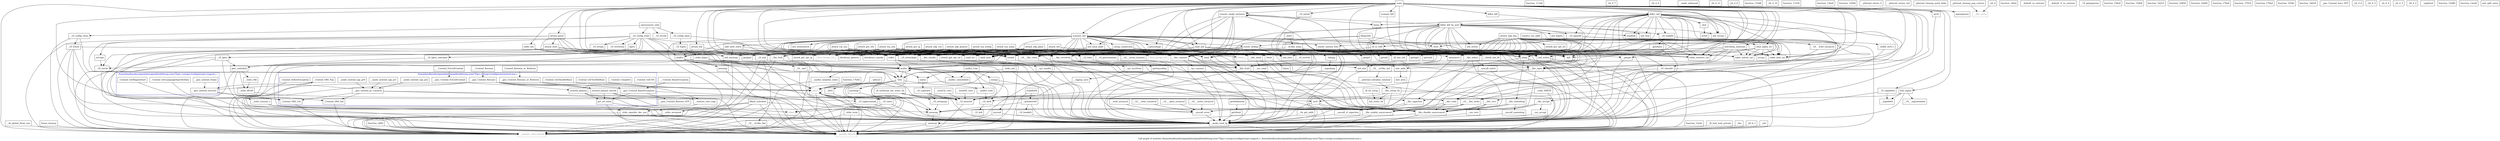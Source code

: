 digraph "Call graph of the module." {
  label="Call graph of modules /home/landley/aboriginal/aboriginal/build/temp-armv7l/gcc-core/gcc/config/arm/pr-support.c, /home/landley/aboriginal/aboriginal/build/temp-armv7l/gcc-core/gcc/config/arm/unwind-arm.c.";
  node [shape=record];

  subgraph cluster_2fhome2flandley2faboriginal2faboriginal2fbuild2ftemp_armv37l2fgcc_core2fgcc2fconfig2farm2fpr_support_c {
    label="/home/landley/aboriginal/aboriginal/build/temp-armv7l/gcc-core/gcc/config/arm/pr-support.c";
    color="blue3";
    fontcolor="blue3";

    Node__Unwind_GetLanguageSpecificData [label="{_Unwind_GetLanguageSpecificData}"];
    Node___gnu_unwind_execute [label="{__gnu_unwind_execute}"];
    Node___gnu_unwind_frame [label="{__gnu_unwind_frame}"];
    Node__Unwind_GetRegionStart [label="{_Unwind_GetRegionStart}"];
  }

  subgraph cluster_2fhome2flandley2faboriginal2faboriginal2fbuild2ftemp_armv37l2fgcc_core2fgcc2fconfig2farm2funwind_arm_c {
    label="/home/landley/aboriginal/aboriginal/build/temp-armv7l/gcc-core/gcc/config/arm/unwind-arm.c";
    color="blue3";
    fontcolor="blue3";

    Node_unwind_phase2_forced [label="{unwind_phase2_forced}"];
    Node__Unwind_VRS_Get [label="{_Unwind_VRS_Get}"];
    Node__Unwind_VRS_Set [label="{_Unwind_VRS_Set}"];
    Node__Unwind_GetCFA [label="{_Unwind_GetCFA}"];
    Node__Unwind_Complete [label="{_Unwind_Complete}"];
    Node__Unwind_DeleteException [label="{_Unwind_DeleteException}"];
    Node__Unwind_GetTextRelBase [label="{_Unwind_GetTextRelBase}"];
    Node__Unwind_GetDataRelBase [label="{_Unwind_GetDataRelBase}"];
    Node_get_eit_entry [label="{get_eit_entry}"];
    Node___gnu_Unwind_ForcedUnwind [label="{__gnu_Unwind_ForcedUnwind}"];
    Node_unwind_phase2 [label="{unwind_phase2}"];
    Node___gnu_Unwind_Resume [label="{__gnu_Unwind_Resume}"];
    Node___gnu_Unwind_RaiseException [label="{__gnu_Unwind_RaiseException}"];
    Node___gnu_Unwind_Resume_or_Rethrow [label="{__gnu_Unwind_Resume_or_Rethrow}"];
    Node__Unwind_VRS_Pop [label="{_Unwind_VRS_Pop}"];
    Node___gnu_unwind_pr_common [label="{__gnu_unwind_pr_common}"];
    Node___aeabi_unwind_cpp_pr2 [label="{__aeabi_unwind_cpp_pr2}"];
    Node___aeabi_unwind_cpp_pr1 [label="{__aeabi_unwind_cpp_pr1}"];
    Node___aeabi_unwind_cpp_pr0 [label="{__aeabi_unwind_cpp_pr0}"];
  }

  Node_rand_next [label="{rand_next}"];
  Node_inet_addr [label="{inet_addr}"];
  Node_util_atoi [label="{util_atoi}"];
  Node_util_local_addr [label="{util_local_addr}"];
  Node___libc_select [label="{__libc_select}"];
  Node_rand_init [label="{rand_init}"];
  Node_rand_alpha_str [label="{rand_alpha_str}"];
  Node___GI_setsid [label="{__GI_setsid}"];
  Node_util_stristr [label="{util_stristr}"];
  Node_rand_str [label="{rand_str}"];
  Node_resolv_entries_free [label="{resolv_entries_free}"];
  Node___sys_accept [label="{__sys_accept}"];
  Node___GI_sigprocmask [label="{__GI_sigprocmask}"];
  Node_resolv_lookup [label="{resolv_lookup}"];
  Node_scanner_kill [label="{scanner_kill}"];
  Node___GI_time [label="{__GI_time}"];
  Node_util_itoa [label="{util_itoa}"];
  Node___GI_closedir [label="{__GI_closedir}"];
  Node_setup_connection [label="{setup_connection}"];
  Node_add_auth_entry [label="{add_auth_entry}"];
  Node_kill [label="{kill}"];
  Node___udivsi3 [label="{__udivsi3}"];
  Node_function_113a8 [label="{function_113a8}"];
  Node_scanner_init [label="{scanner_init}"];
  Node_function_e080 [label="{function_e080}"];
  Node__24_d_7 [label="{_24_d_7}"];
  Node_table_retrieve_val [label="{table_retrieve_val}"];
  Node__24_d_9 [label="{_24_d_9}"];
  Node_fd_to_DIR [label="{fd_to_DIR}"];
  Node_table_lock_val [label="{table_lock_val}"];
  Node___aeabi_uidivmod [label="{__aeabi_uidivmod}"];
  Node_table_unlock_val [label="{table_unlock_val}"];
  Node___GI_opendir [label="{__GI_opendir}"];
  Node_table_init [label="{table_init}"];
  Node___div0 [label="{__div0}"];
  Node_util_strlen [label="{util_strlen}"];
  Node_util_strcpy [label="{util_strcpy}"];
  Node_ioctl [label="{ioctl}"];
  Node__24_d_11 [label="{_24_d_11}"];
  Node_getppid [label="{getppid}"];
  Node_fdopendir [label="{fdopendir}"];
  Node___GI_readdir [label="{__GI_readdir}"];
  Node_memmove [label="{memmove}"];
  Node_prctl [label="{prctl}"];
  Node_util_memcpy [label="{util_memcpy}"];
  Node_util_zero [label="{util_zero}"];
  Node__24_d_8 [label="{_24_d_8}"];
  Node_util_memsearch [label="{util_memsearch}"];
  Node_function_116d8 [label="{function_116d8}"];
  Node_memcpy [label="{memcpy}"];
  Node___sys_connect [label="{__sys_connect}"];
  Node_util_fdgets [label="{util_fdgets}"];
  Node___GI___errno_location [label="{__GI___errno_location}"];
  Node___GI___fcntl_nocancel [label="{__GI___fcntl_nocancel}"];
  Node_clock [label="{clock}"];
  Node___GI_memset [label="{__GI_memset}"];
  Node_readlink [label="{readlink}"];
  Node___libc_accept [label="{__libc_accept}"];
  Node_bind [label="{bind}"];
  Node__24_d_10 [label="{_24_d_10}"];
  Node___libc_fcntl [label="{__libc_fcntl}"];
  Node_function_12e8c [label="{function_12e8c}"];
  Node___libc_connect [label="{__libc_connect}"];
  Node_strcpy [label="{strcpy}"];
  Node___syscall_select [label="{__syscall_select}"];
  Node_free [label="{free}"];
  Node_function_13330 [label="{function_13330}"];
  Node_malloc_trim [label="{malloc_trim}"];
  Node_abort [label="{abort}"];
  Node_function_134a0 [label="{function_134a0}"];
  Node_atol [label="{atol}"];
  Node_strtol [label="{strtol}"];
  Node__stdlib_strto_l [label="{_stdlib_strto_l}"];
  Node___GI_exit [label="{__GI_exit}"];
  Node_nprocessors_onln [label="{nprocessors_onln}"];
  Node_sysconf [label="{sysconf}"];
  Node___libc_fork [label="{__libc_fork}"];
  Node___lll_lock_wait_private [label="{__lll_lock_wait_private}"];
  Node___getpid [label="{__getpid}"];
  Node___GI_raise [label="{__GI_raise}"];
  Node_sleep [label="{sleep}"];
  Node_function_145b8 [label="{function_145b8}"];
  Node___GI___close_nocancel [label="{__GI___close_nocancel}"];
  Node___GI___libc_close [label="{__GI___libc_close}"];
  Node___GI___open_nocancel [label="{__GI___open_nocancel}"];
  Node___libc_open [label="{__libc_open}"];
  Node___GI___write_nocancel [label="{__GI___write_nocancel}"];
  Node___GI___libc_write [label="{__GI___libc_write}"];
  Node___read_nocancel [label="{__read_nocancel}"];
  Node___libc_read [label="{__libc_read}"];
  Node___libc_disable_asynccancel [label="{__libc_disable_asynccancel}"];
  Node___libc_enable_asynccancel [label="{__libc_enable_asynccancel}"];
  Node___pthread_return_0 [label="{__pthread_return_0}"];
  Node___pthread_mutex_init [label="{__pthread_mutex_init}"];
  Node__pthread_cleanup_push_defer [label="{_pthread_cleanup_push_defer}"];
  Node__pthread_cleanup_pop_restore [label="{_pthread_cleanup_pop_restore}"];
  Node___GI___uClibc_fini [label="{__GI___uClibc_fini}"];
  Node___check_one_fd [label="{__check_one_fd}"];
  Node___GI___uClibc_init [label="{__GI___uClibc_init}"];
  Node___uClibc_main [label="{__uClibc_main}"];
  Node_mmap [label="{mmap}"];
  Node___syscall_error [label="{__syscall_error}"];
  Node___libc_sigaction [label="{__libc_sigaction}"];
  Node_function_14fe4 [label="{function_14fe4}"];
  Node__setjmp [label="{_setjmp}"];
  Node___default_sa_restorer [label="{__default_sa_restorer}"];
  Node___default_rt_sa_restorer [label="{__default_rt_sa_restorer}"];
  Node___aeabi_read_tp [label="{__aeabi_read_tp}"];
  Node___syscall_rt_sigaction [label="{__syscall_rt_sigaction}"];
  Node___GI__exit [label="{__GI__exit}"];
  Node_fstat [label="{fstat}"];
  Node___getdents [label="{__getdents}"];
  Node_getdtablesize [label="{getdtablesize}"];
  Node_getegid [label="{getegid}"];
  Node_geteuid [label="{geteuid}"];
  Node_getgid [label="{getgid}"];
  Node___GI_getpagesize [label="{__GI_getpagesize}"];
  Node_getrlimit [label="{getrlimit}"];
  Node_gettimeofday [label="{gettimeofday}"];
  Node_getuid [label="{getuid}"];
  Node_mremap [label="{mremap}"];
  Node_munmap [label="{munmap}"];
  Node___syscall_nanosleep [label="{__syscall_nanosleep}"];
  Node___libc_nanosleep [label="{__libc_nanosleep}"];
  Node___GI_sbrk [label="{__GI_sbrk}"];
  Node_times [label="{times}"];
  Node___xstat64_conv [label="{__xstat64_conv}"];
  Node___xstat32_conv [label="{__xstat32_conv}"];
  Node_readdir64 [label="{readdir64}"];
  Node_function_156e0 [label="{function_156e0}"];
  Node___GI_config_read [label="{__GI_config_read}"];
  Node___GI_config_close [label="{__GI_config_close}"];
  Node___GI_config_open [label="{__GI_config_open}"];
  Node___GI_fclose [label="{__GI_fclose}"];
  Node_function_15db8 [label="{function_15db8}"];
  Node___GI_fopen [label="{__GI_fopen}"];
  Node__stdio_fopen [label="{_stdio_fopen}"];
  Node_function_16214 [label="{function_16214}"];
  Node__stdio_init [label="{_stdio_init}"];
  Node__stdio_term [label="{_stdio_term}"];
  Node___stdio_wcommit [label="{__stdio_wcommit}"];
  Node___GI_fgetc [label="{__GI_fgetc}"];
  Node_fgets [label="{fgets}"];
  Node__stdio_openlist_dec_use [label="{_stdio_openlist_dec_use}"];
  Node_function_16950 [label="{function_16950}"];
  Node_fflush_unlocked [label="{fflush_unlocked}"];
  Node_function_16d00 [label="{function_16d00}"];
  Node_getc_unlocked [label="{getc_unlocked}"];
  Node___GI_fgets_unlocked [label="{__GI_fgets_unlocked}"];
  Node__memcpy [label="{_memcpy}"];
  Node___GI_strcoll [label="{__GI_strcoll}"];
  Node_strlen [color="gray50", fontcolor="gray50", label="{strlen}"];
  Node___GI_strchr [label="{__GI_strchr}"];
  Node___GI_strchrnul [label="{__GI_strchrnul}"];
  Node_strcspn [label="{strcspn}"];
  Node___GI_strrchr [label="{__GI_strrchr}"];
  Node___GI_strspn [label="{__GI_strspn}"];
  Node_isatty [label="{isatty}"];
  Node___GI_tcgetattr [label="{__GI_tcgetattr}"];
  Node_inet_aton [label="{inet_aton}"];
  Node_init_static_tls [label="{init_static_tls}"];
  Node_function_178a8 [label="{function_178a8}"];
  Node__dl_tls_setup [label="{_dl_tls_setup}"];
  Node_function_17918 [label="{function_17918}"];
  Node___tls_get_addr [label="{__tls_get_addr}"];
  Node___libc_setup_tls [label="{__libc_setup_tls}"];
  Node_function_17b54 [label="{function_17b54}"];
  Node___pthread_initialize_minimal [label="{__pthread_initialize_minimal}"];
  Node__dl_aux_init [label="{_dl_aux_init}"];
  Node_function_17bb4 [label="{function_17bb4}"];
  Node__dl_nothread_init_static_tls [label="{_dl_nothread_init_static_tls}"];
  Node___GI_brk [label="{__GI_brk}"];
  Node___sigsetjmp [label="{__sigsetjmp}"];
  Node___getdents64 [label="{__getdents64}"];
  Node___stdio_READ [label="{__stdio_READ}"];
  Node___stdio_WRITE [label="{__stdio_WRITE}"];
  Node___stdio_rfill [label="{__stdio_rfill}"];
  Node___stdio_trans2r_o [label="{__stdio_trans2r_o}"];
  Node___GI_mempcpy [label="{__GI_mempcpy}"];
  Node___sigjmp_save [label="{__sigjmp_save}"];
  Node___GI_lseek64 [label="{__GI_lseek64}"];
  Node_function_1838c [label="{function_1838c}"];
  Node_function_18d34 [label="{function_18d34}"];
  Node___restore_core_regs [label="{__restore_core_regs}"];
  Node___gnu_Unwind_Restore_VFP [label="{__gnu_Unwind_Restore_VFP}"];
  Node___gnu_Unwind_Save_VFP [label="{__gnu_Unwind_Save_VFP}"];
  Node____Unwind_RaiseException [label="{___Unwind_RaiseException}"];
  Node____Unwind_Resume [label="{___Unwind_Resume}"];
  Node__Unwind_Resume_or_Rethrow [label="{_Unwind_Resume_or_Rethrow}"];
  Node____Unwind_ForcedUnwind [label="{___Unwind_ForcedUnwind}"];
  Node__fini [label="{_fini}"];
  Node___libc_errno [color="gray50", fontcolor="gray50", label="{__libc_errno}"];
  Node_llvm_bswap_i32 [color="gray50", fontcolor="gray50", label="{llvm_bswap_i32}"];
  Node_abort [color="gray50", fontcolor="gray50", label="{abort}"];
  Node_llvm_bswap_i16 [color="gray50", fontcolor="gray50", label="{llvm_bswap_i16}"];
  Node_fabsf [color="gray50", fontcolor="gray50", label="{fabsf}"];
  Node__24_d_6 [label="{_24_d_6}"];
  Node_getsockopt [label="{getsockopt}"];
  Node__24_d_5 [label="{_24_d_5}"];
  Node_listen [label="{listen}"];
  Node___sys_recv [label="{__sys_recv}"];
  Node__24_d_4 [label="{_24_d_4}"];
  Node___libc_recv [label="{__libc_recv}"];
  Node___sys_recvfrom [label="{__sys_recvfrom}"];
  Node___libc_recvfrom [label="{__libc_recvfrom}"];
  Node___sys_send [label="{__sys_send}"];
  Node__24_d_3 [label="{_24_d_3}"];
  Node___libc_send [label="{__libc_send}"];
  Node___sys_sendto [label="{__sys_sendto}"];
  Node__24_d_2 [label="{_24_d_2}"];
  Node___libc_sendto [label="{__libc_sendto}"];
  Node___GI_setsockopt [label="{__GI_setsockopt}"];
  Node__24_d_1 [label="{_24_d_1}"];
  Node_socket [label="{socket}"];
  Node__24_d [label="{_24_d}"];
  Node___GI_sigaddset [label="{__GI_sigaddset}"];
  Node_sigemptyset [label="{sigemptyset}"];
  Node_bsd_signal [label="{bsd_signal}"];
  Node___GI___sigismember [label="{__GI___sigismember}"];
  Node___sigaddset [label="{__sigaddset}"];
  Node___sigdelset [label="{__sigdelset}"];
  Node___malloc_largebin_index [label="{__malloc_largebin_index}"];
  Node_malloc [label="{malloc}"];
  Node_function_12988 [label="{function_12988}"];
  Node_calloc [label="{calloc}"];
  Node_function_12ad4 [label="{function_12ad4}"];
  Node_realloc [label="{realloc}"];
  Node___malloc_trim [label="{__malloc_trim}"];
  Node___malloc_consolidate [label="{__malloc_consolidate}"];
  Node___GI_getsockname [label="{__GI_getsockname}"];
  Node___pseudo_branch [color="gray50", fontcolor="gray50", label="{__pseudo_branch}"];
  Node___pseudo_cond_branch [color="gray50", fontcolor="gray50", label="{__pseudo_cond_branch}"];
  Node__init [label="{_init}"];
  Node___do_global_dtors_aux [label="{__do_global_dtors_aux}"];
  Node_frame_dummy [label="{frame_dummy}"];
  Node__start [label="{_start}"];
  Node_attack_get_opt_str [label="{attack_get_opt_str}"];
  Node_attack_start [label="{attack_start}"];
  Node_attack_parse [label="{attack_parse}"];
  Node_attack_get_opt_ip [label="{attack_get_opt_ip}"];
  Node_attack_get_opt_int [label="{attack_get_opt_int}"];
  Node_attack_init [label="{attack_init}"];
  Node_attack_gre_eth [label="{attack_gre_eth}"];
  Node_attack_gre_ip [label="{attack_gre_ip}"];
  Node_attack_std [label="{attack_std}"];
  Node_attack_tcp_xmas [label="{attack_tcp_xmas}"];
  Node_attack_tcp_stomp [label="{attack_tcp_stomp}"];
  Node_attack_tcp_ack [label="{attack_tcp_ack}"];
  Node_attack_tcp_syn [label="{attack_tcp_syn}"];
  Node_attack_udp_plain [label="{attack_udp_plain}"];
  Node_attack_udp_generic [label="{attack_udp_generic}"];
  Node_attack_udp_vse [label="{attack_udp_vse}"];
  Node_attack_udp_dns [label="{attack_udp_dns}"];
  Node_checksum_generic [label="{checksum_generic}"];
  Node_checksum_tcpudp [label="{checksum_tcpudp}"];
  Node_killer_kill [label="{killer_kill}"];
  Node_killer_kill_by_port [label="{killer_kill_by_port}"];
  Node_killer_init [label="{killer_init}"];
  Node_anti_gdb_entry [label="{anti_gdb_entry}"];
  Node_ensure_single_instance [label="{ensure_single_instance}"];
  Node_resolve_cnc_addr [label="{resolve_cnc_addr}"];
  Node_watchdog_maintain [label="{watchdog_maintain}"];
  Node_main [label="{main}"];

  Node_inet_addr -> Node_inet_aton;
  Node_util_local_addr -> Node___GI___errno_location;
  Node_util_local_addr -> Node___libc_connect;
  Node_util_local_addr -> Node___GI___libc_close;
  Node_util_local_addr -> Node_socket;
  Node_util_local_addr -> Node___GI_getsockname;
  Node___libc_select -> Node___syscall_select;
  Node___libc_select -> Node___libc_disable_asynccancel;
  Node___libc_select -> Node___libc_enable_asynccancel;
  Node_rand_init -> Node___GI_time;
  Node_rand_init -> Node_getppid;
  Node_rand_init -> Node_clock;
  Node_rand_init -> Node___getpid;
  Node_rand_alpha_str -> Node_table_retrieve_val;
  Node_rand_alpha_str -> Node_table_lock_val;
  Node_rand_alpha_str -> Node_table_unlock_val;
  Node_rand_alpha_str -> Node_util_strlen;
  Node_rand_alpha_str -> Node_strcpy;
  Node___GI_setsid -> Node___aeabi_read_tp;
  Node_resolv_entries_free -> Node_free;
  Node_resolv_entries_free -> Node___pseudo_cond_branch;
  Node___sys_accept -> Node___aeabi_read_tp;
  Node___GI_sigprocmask -> Node___aeabi_read_tp;
  Node___GI_sigprocmask -> Node_fabsf;
  Node_resolv_lookup -> Node_rand_next;
  Node_resolv_lookup -> Node___libc_select;
  Node_resolv_lookup -> Node_util_strlen;
  Node_resolv_lookup -> Node_util_zero;
  Node_resolv_lookup -> Node___libc_fcntl;
  Node_resolv_lookup -> Node___libc_connect;
  Node_resolv_lookup -> Node_free;
  Node_resolv_lookup -> Node_sleep;
  Node_resolv_lookup -> Node___GI___libc_close;
  Node_resolv_lookup -> Node___libc_recvfrom;
  Node_resolv_lookup -> Node___libc_send;
  Node_resolv_lookup -> Node_socket;
  Node_resolv_lookup -> Node_calloc;
  Node_resolv_lookup -> Node_realloc;
  Node_resolv_lookup -> Node___pseudo_cond_branch;
  Node_scanner_kill -> Node_kill;
  Node___GI_time -> Node_gettimeofday;
  Node___GI_closedir -> Node_free;
  Node___GI_closedir -> Node___aeabi_read_tp;
  Node___GI_closedir -> Node___pseudo_branch;
  Node_setup_connection -> Node_util_zero;
  Node_setup_connection -> Node___libc_fcntl;
  Node_setup_connection -> Node___libc_connect;
  Node_setup_connection -> Node_socket;
  Node_setup_connection -> Node___pseudo_cond_branch;
  Node_add_auth_entry -> Node_util_strlen;
  Node_add_auth_entry -> Node_util_memcpy;
  Node_add_auth_entry -> Node_malloc;
  Node_add_auth_entry -> Node_realloc;
  Node_kill -> Node___aeabi_read_tp;
  Node___udivsi3 -> Node___div0;
  Node___udivsi3 -> Node___pseudo_cond_branch;
  Node_scanner_init -> Node_rand_next;
  Node_scanner_init -> Node_util_local_addr;
  Node_scanner_init -> Node___libc_select;
  Node_scanner_init -> Node_rand_init;
  Node_scanner_init -> Node_resolv_entries_free;
  Node_scanner_init -> Node_resolv_lookup;
  Node_scanner_init -> Node___GI_time;
  Node_scanner_init -> Node_setup_connection;
  Node_scanner_init -> Node_add_auth_entry;
  Node_scanner_init -> Node_table_retrieve_val;
  Node_scanner_init -> Node_table_lock_val;
  Node_scanner_init -> Node_table_unlock_val;
  Node_scanner_init -> Node_memmove;
  Node_scanner_init -> Node_util_memsearch;
  Node_scanner_init -> Node_memcpy;
  Node_scanner_init -> Node___GI___errno_location;
  Node_scanner_init -> Node___libc_fcntl;
  Node_scanner_init -> Node___libc_connect;
  Node_scanner_init -> Node___GI_exit;
  Node_scanner_init -> Node___libc_fork;
  Node_scanner_init -> Node___GI___libc_close;
  Node_scanner_init -> Node_llvm_bswap_i32;
  Node_scanner_init -> Node_getsockopt;
  Node_scanner_init -> Node___libc_recv;
  Node_scanner_init -> Node___libc_recvfrom;
  Node_scanner_init -> Node___libc_send;
  Node_scanner_init -> Node___libc_sendto;
  Node_scanner_init -> Node___GI_setsockopt;
  Node_scanner_init -> Node_socket;
  Node_scanner_init -> Node_calloc;
  Node_scanner_init -> Node___pseudo_cond_branch;
  Node_scanner_init -> Node_checksum_generic;
  Node_scanner_init -> Node_checksum_tcpudp;
  Node_function_e080 -> Node___pseudo_cond_branch;
  Node_fd_to_DIR -> Node_free;
  Node_fd_to_DIR -> Node_malloc;
  Node_fd_to_DIR -> Node_calloc;
  Node___GI_opendir -> Node_fd_to_DIR;
  Node___GI_opendir -> Node___GI___fcntl_nocancel;
  Node___GI_opendir -> Node___aeabi_read_tp;
  Node___GI_opendir -> Node_fstat;
  Node_table_init -> Node_util_memcpy;
  Node_table_init -> Node_malloc;
  Node___div0 -> Node___GI_raise;
  Node_util_strlen -> Node___pseudo_cond_branch;
  Node_ioctl -> Node___libc_disable_asynccancel;
  Node_ioctl -> Node___libc_enable_asynccancel;
  Node_ioctl -> Node___aeabi_read_tp;
  Node_fdopendir -> Node_fd_to_DIR;
  Node_fdopendir -> Node___libc_fcntl;
  Node_fdopendir -> Node___aeabi_read_tp;
  Node_fdopendir -> Node_fstat;
  Node___GI_readdir -> Node___getdents;
  Node___GI_readdir -> Node___pseudo_branch;
  Node_memmove -> Node__memcpy;
  Node_prctl -> Node___aeabi_read_tp;
  Node_util_memcpy -> Node___pseudo_cond_branch;
  Node_util_zero -> Node___pseudo_cond_branch;
  Node_memcpy -> Node__memcpy;
  Node___sys_connect -> Node___aeabi_read_tp;
  Node_util_fdgets -> Node___libc_read;
  Node___GI___errno_location -> Node___aeabi_read_tp;
  Node___GI___fcntl_nocancel -> Node___aeabi_read_tp;
  Node_clock -> Node_times;
  Node___GI_memset -> Node___pseudo_branch;
  Node_readlink -> Node___aeabi_read_tp;
  Node___libc_accept -> Node___sys_accept;
  Node___libc_accept -> Node___libc_disable_asynccancel;
  Node___libc_accept -> Node___libc_enable_asynccancel;
  Node_bind -> Node___aeabi_read_tp;
  Node___libc_fcntl -> Node___libc_disable_asynccancel;
  Node___libc_fcntl -> Node___libc_enable_asynccancel;
  Node___libc_fcntl -> Node___aeabi_read_tp;
  Node_function_12e8c -> Node___pseudo_branch;
  Node___libc_connect -> Node___sys_connect;
  Node___libc_connect -> Node___libc_disable_asynccancel;
  Node___libc_connect -> Node___libc_enable_asynccancel;
  Node___syscall_select -> Node___aeabi_read_tp;
  Node_unwind_phase2_forced -> Node_memcpy;
  Node_unwind_phase2_forced -> Node_get_eit_entry;
  Node_unwind_phase2_forced -> Node___pseudo_branch;
  Node_free -> Node_abort;
  Node_free -> Node_munmap;
  Node_free -> Node___malloc_trim;
  Node_free -> Node___pseudo_branch;
  Node_free -> Node___pseudo_cond_branch;
  Node_malloc_trim -> Node___malloc_trim;
  Node_malloc_trim -> Node___malloc_consolidate;
  Node_abort -> Node___GI_sigprocmask;
  Node_abort -> Node___GI_memset;
  Node_abort -> Node_abort;
  Node_abort -> Node___GI_raise;
  Node_abort -> Node___libc_sigaction;
  Node_abort -> Node___pseudo_branch;
  Node_abort -> Node___pseudo_cond_branch;
  Node_atol -> Node_strtol;
  Node_strtol -> Node__stdlib_strto_l;
  Node__stdlib_strto_l -> Node___aeabi_read_tp;
  Node___GI_exit -> Node___GI___uClibc_fini;
  Node___GI_exit -> Node___GI__exit;
  Node___GI_exit -> Node___pseudo_branch;
  Node___GI_exit -> Node___pseudo_cond_branch;
  Node_nprocessors_onln -> Node___GI_config_read;
  Node_nprocessors_onln -> Node___GI_config_close;
  Node_nprocessors_onln -> Node___GI_config_open;
  Node_nprocessors_onln -> Node___GI_strcoll;
  Node_sysconf -> Node___aeabi_read_tp;
  Node_sysconf -> Node___pseudo_branch;
  Node___libc_fork -> Node___aeabi_read_tp;
  Node___libc_fork -> Node___pseudo_branch;
  Node___libc_fork -> Node___pseudo_cond_branch;
  Node___lll_lock_wait_private -> Node___pseudo_branch;
  Node___getpid -> Node___aeabi_read_tp;
  Node___GI_raise -> Node___aeabi_read_tp;
  Node___GI_raise -> Node_fabsf;
  Node_sleep -> Node___libc_sigaction;
  Node_sleep -> Node___aeabi_read_tp;
  Node_sleep -> Node___libc_nanosleep;
  Node_sleep -> Node___pseudo_branch;
  Node_sleep -> Node___pseudo_cond_branch;
  Node___GI___close_nocancel -> Node___syscall_error;
  Node___GI___libc_close -> Node___libc_disable_asynccancel;
  Node___GI___libc_close -> Node___libc_enable_asynccancel;
  Node___GI___libc_close -> Node___syscall_error;
  Node___GI___open_nocancel -> Node___syscall_error;
  Node___libc_open -> Node___libc_disable_asynccancel;
  Node___libc_open -> Node___libc_enable_asynccancel;
  Node___libc_open -> Node___syscall_error;
  Node___GI___write_nocancel -> Node___syscall_error;
  Node___GI___libc_write -> Node___libc_disable_asynccancel;
  Node___GI___libc_write -> Node___libc_enable_asynccancel;
  Node___GI___libc_write -> Node___syscall_error;
  Node___read_nocancel -> Node___syscall_error;
  Node___libc_read -> Node___libc_disable_asynccancel;
  Node___libc_read -> Node___libc_enable_asynccancel;
  Node___libc_read -> Node___syscall_error;
  Node___libc_disable_asynccancel -> Node___aeabi_read_tp;
  Node___libc_disable_asynccancel -> Node___pseudo_branch;
  Node___libc_enable_asynccancel -> Node___aeabi_read_tp;
  Node___libc_enable_asynccancel -> Node___pseudo_branch;
  Node__pthread_cleanup_pop_restore -> Node___libc_errno;
  Node___GI___uClibc_fini -> Node___pseudo_branch;
  Node___GI___uClibc_fini -> Node___pseudo_cond_branch;
  Node___check_one_fd -> Node___libc_fcntl;
  Node___check_one_fd -> Node___libc_open;
  Node___check_one_fd -> Node___pseudo_cond_branch;
  Node___GI___uClibc_init -> Node___pthread_initialize_minimal;
  Node___GI___uClibc_init -> Node___pseudo_cond_branch;
  Node___uClibc_main -> Node___GI_memset;
  Node___uClibc_main -> Node___GI_exit;
  Node___uClibc_main -> Node___check_one_fd;
  Node___uClibc_main -> Node___GI___uClibc_init;
  Node___uClibc_main -> Node__setjmp;
  Node___uClibc_main -> Node___aeabi_read_tp;
  Node___uClibc_main -> Node_getegid;
  Node___uClibc_main -> Node_geteuid;
  Node___uClibc_main -> Node_getgid;
  Node___uClibc_main -> Node_getuid;
  Node___uClibc_main -> Node___GI_strrchr;
  Node___uClibc_main -> Node__dl_aux_init;
  Node___uClibc_main -> Node___pseudo_branch;
  Node___uClibc_main -> Node___pseudo_cond_branch;
  Node_mmap -> Node___aeabi_read_tp;
  Node___syscall_error -> Node___aeabi_read_tp;
  Node___libc_sigaction -> Node_memcpy;
  Node___libc_sigaction -> Node___syscall_rt_sigaction;
  Node__setjmp -> Node___sigsetjmp;
  Node___aeabi_read_tp -> Node___pseudo_branch;
  Node___syscall_rt_sigaction -> Node___aeabi_read_tp;
  Node___GI__exit -> Node___aeabi_read_tp;
  Node_fstat -> Node___aeabi_read_tp;
  Node_fstat -> Node___pseudo_cond_branch;
  Node___getdents -> Node_memmove;
  Node___getdents -> Node___aeabi_read_tp;
  Node___getdents -> Node_strlen;
  Node_getdtablesize -> Node_getrlimit;
  Node_getrlimit -> Node___aeabi_read_tp;
  Node_gettimeofday -> Node___aeabi_read_tp;
  Node_mremap -> Node___aeabi_read_tp;
  Node_munmap -> Node___aeabi_read_tp;
  Node___syscall_nanosleep -> Node___aeabi_read_tp;
  Node___libc_nanosleep -> Node___libc_disable_asynccancel;
  Node___libc_nanosleep -> Node___libc_enable_asynccancel;
  Node___libc_nanosleep -> Node___syscall_nanosleep;
  Node___GI_sbrk -> Node___GI_brk;
  Node___xstat64_conv -> Node___GI_memset;
  Node___xstat32_conv -> Node___GI_memset;
  Node_readdir64 -> Node___getdents64;
  Node_readdir64 -> Node___pseudo_branch;
  Node___GI_config_read -> Node___GI_memset;
  Node___GI_config_read -> Node___GI_fgetc;
  Node___GI_config_read -> Node_fgets;
  Node___GI_config_read -> Node_getc_unlocked;
  Node___GI_config_read -> Node_strlen;
  Node___GI_config_read -> Node___GI_strchr;
  Node___GI_config_read -> Node___GI_strchrnul;
  Node___GI_config_read -> Node_strcspn;
  Node___GI_config_read -> Node___GI_strspn;
  Node___GI_config_read -> Node_malloc;
  Node___GI_config_read -> Node_realloc;
  Node___GI_config_close -> Node_free;
  Node___GI_config_close -> Node___GI_fclose;
  Node___GI_config_close -> Node___pseudo_cond_branch;
  Node___GI_config_open -> Node___GI_fopen;
  Node___GI_config_open -> Node_calloc;
  Node___GI_fclose -> Node___GI___libc_close;
  Node___GI_fclose -> Node___aeabi_read_tp;
  Node___GI_fclose -> Node__stdio_openlist_dec_use;
  Node___GI_fclose -> Node___pseudo_branch;
  Node___GI_fclose -> Node___pseudo_cond_branch;
  Node___GI_fopen -> Node__stdio_fopen;
  Node__stdio_fopen -> Node___libc_fcntl;
  Node__stdio_fopen -> Node_free;
  Node__stdio_fopen -> Node___libc_open;
  Node__stdio_fopen -> Node___aeabi_read_tp;
  Node__stdio_fopen -> Node_isatty;
  Node__stdio_fopen -> Node_malloc;
  Node__stdio_fopen -> Node___pseudo_branch;
  Node__stdio_fopen -> Node___pseudo_cond_branch;
  Node__stdio_init -> Node___aeabi_read_tp;
  Node__stdio_init -> Node_isatty;
  Node__stdio_term -> Node___aeabi_read_tp;
  Node__stdio_term -> Node___pseudo_branch;
  Node__stdio_term -> Node___pseudo_cond_branch;
  Node___stdio_wcommit -> Node___pseudo_cond_branch;
  Node___GI_fgetc -> Node___aeabi_read_tp;
  Node___GI_fgetc -> Node_getc_unlocked;
  Node___GI_fgetc -> Node___pseudo_branch;
  Node___GI_fgetc -> Node___pseudo_cond_branch;
  Node_fgets -> Node___aeabi_read_tp;
  Node_fgets -> Node___GI_fgets_unlocked;
  Node_fgets -> Node___pseudo_branch;
  Node_fgets -> Node___pseudo_cond_branch;
  Node__stdio_openlist_dec_use -> Node___aeabi_read_tp;
  Node__stdio_openlist_dec_use -> Node___pseudo_branch;
  Node__stdio_openlist_dec_use -> Node___pseudo_cond_branch;
  Node_fflush_unlocked -> Node___aeabi_read_tp;
  Node_fflush_unlocked -> Node___stdio_wcommit;
  Node_fflush_unlocked -> Node__stdio_openlist_dec_use;
  Node_fflush_unlocked -> Node___pseudo_branch;
  Node_fflush_unlocked -> Node___pseudo_cond_branch;
  Node_getc_unlocked -> Node___stdio_READ;
  Node_getc_unlocked -> Node___stdio_rfill;
  Node_getc_unlocked -> Node___stdio_trans2r_o;
  Node_getc_unlocked -> Node___pseudo_cond_branch;
  Node___GI_fgets_unlocked -> Node_getc_unlocked;
  Node__memcpy -> Node___pseudo_branch;
  Node__memcpy -> Node___pseudo_cond_branch;
  Node_strcspn -> Node___GI_strchr;
  Node___GI_strrchr -> Node___GI_strchr;
  Node_isatty -> Node___GI_tcgetattr;
  Node___GI_tcgetattr -> Node_ioctl;
  Node___GI_tcgetattr -> Node___GI_memset;
  Node___GI_tcgetattr -> Node___GI_mempcpy;
  Node__dl_tls_setup -> Node_init_static_tls;
  Node___tls_get_addr -> Node___aeabi_read_tp;
  Node___libc_setup_tls -> Node_memcpy;
  Node___libc_setup_tls -> Node___GI_sbrk;
  Node___libc_setup_tls -> Node_init_static_tls;
  Node___libc_setup_tls -> Node___pseudo_cond_branch;
  Node_function_17b54 -> Node_abort;
  Node___pthread_initialize_minimal -> Node___libc_setup_tls;
  Node__dl_nothread_init_static_tls -> Node___GI_memset;
  Node__dl_nothread_init_static_tls -> Node___aeabi_read_tp;
  Node__dl_nothread_init_static_tls -> Node___GI_mempcpy;
  Node___sigsetjmp -> Node___sigjmp_save;
  Node___getdents64 -> Node_memcpy;
  Node___getdents64 -> Node___aeabi_read_tp;
  Node___getdents64 -> Node___GI_lseek64;
  Node___stdio_READ -> Node___libc_read;
  Node___stdio_WRITE -> Node___GI___libc_write;
  Node___stdio_WRITE -> Node___aeabi_read_tp;
  Node___stdio_rfill -> Node___stdio_READ;
  Node___stdio_trans2r_o -> Node___aeabi_read_tp;
  Node___stdio_trans2r_o -> Node___stdio_wcommit;
  Node___GI_mempcpy -> Node_memcpy;
  Node___sigjmp_save -> Node___GI_sigprocmask;
  Node___GI_lseek64 -> Node___aeabi_read_tp;
  Node__Unwind_VRS_Get -> Node___pseudo_cond_branch;
  Node__Unwind_VRS_Set -> Node___pseudo_cond_branch;
  Node__Unwind_DeleteException -> Node___pseudo_cond_branch;
  Node__Unwind_GetTextRelBase -> Node_abort;
  Node__Unwind_GetDataRelBase -> Node_abort;
  Node_get_eit_entry -> Node_fabsf;
  Node_get_eit_entry -> Node___pseudo_branch;
  Node___gnu_Unwind_ForcedUnwind -> Node_unwind_phase2_forced;
  Node_unwind_phase2 -> Node_abort;
  Node_unwind_phase2 -> Node_get_eit_entry;
  Node_unwind_phase2 -> Node___restore_core_regs;
  Node_unwind_phase2 -> Node___pseudo_branch;
  Node___gnu_Unwind_Resume -> Node_unwind_phase2_forced;
  Node___gnu_Unwind_Resume -> Node_abort;
  Node___gnu_Unwind_Resume -> Node_unwind_phase2;
  Node___gnu_Unwind_Resume -> Node___restore_core_regs;
  Node___gnu_Unwind_Resume -> Node___pseudo_branch;
  Node___gnu_Unwind_Resume -> Node___pseudo_cond_branch;
  Node___gnu_Unwind_RaiseException -> Node_get_eit_entry;
  Node___gnu_Unwind_RaiseException -> Node___gnu_Unwind_Restore_VFP;
  Node___gnu_Unwind_RaiseException -> Node___pseudo_branch;
  Node___gnu_Unwind_Resume_or_Rethrow -> Node_unwind_phase2_forced;
  Node___gnu_Unwind_Resume_or_Rethrow -> Node___gnu_Unwind_RaiseException;
  Node__Unwind_VRS_Pop -> Node___pseudo_branch;
  Node___gnu_unwind_pr_common -> Node__Unwind_VRS_Get;
  Node___gnu_unwind_pr_common -> Node__Unwind_VRS_Set;
  Node___gnu_unwind_pr_common -> Node___gnu_unwind_execute;
  Node___gnu_unwind_pr_common -> Node_fabsf;
  Node___gnu_unwind_pr_common -> Node___pseudo_branch;
  Node___aeabi_unwind_cpp_pr2 -> Node___gnu_unwind_pr_common;
  Node___aeabi_unwind_cpp_pr1 -> Node___gnu_unwind_pr_common;
  Node___aeabi_unwind_cpp_pr0 -> Node___gnu_unwind_pr_common;
  Node___restore_core_regs -> Node___pseudo_branch;
  Node____Unwind_RaiseException -> Node___gnu_Unwind_RaiseException;
  Node____Unwind_Resume -> Node___gnu_Unwind_Resume;
  Node__Unwind_Resume_or_Rethrow -> Node___gnu_Unwind_Resume_or_Rethrow;
  Node____Unwind_ForcedUnwind -> Node___gnu_Unwind_ForcedUnwind;
  Node__Unwind_GetLanguageSpecificData -> Node__Unwind_VRS_Get;
  Node___gnu_unwind_execute -> Node__Unwind_VRS_Get;
  Node___gnu_unwind_execute -> Node__Unwind_VRS_Set;
  Node___gnu_unwind_execute -> Node__Unwind_VRS_Pop;
  Node___gnu_unwind_frame -> Node___gnu_unwind_execute;
  Node__Unwind_GetRegionStart -> Node__Unwind_VRS_Get;
  Node__fini -> Node___pseudo_branch;
  Node_getsockopt -> Node___aeabi_read_tp;
  Node_listen -> Node___aeabi_read_tp;
  Node___sys_recv -> Node___aeabi_read_tp;
  Node___libc_recv -> Node___libc_disable_asynccancel;
  Node___libc_recv -> Node___libc_enable_asynccancel;
  Node___libc_recv -> Node___sys_recv;
  Node___sys_recvfrom -> Node___aeabi_read_tp;
  Node___libc_recvfrom -> Node___libc_disable_asynccancel;
  Node___libc_recvfrom -> Node___libc_enable_asynccancel;
  Node___libc_recvfrom -> Node___sys_recvfrom;
  Node___sys_send -> Node___aeabi_read_tp;
  Node___libc_send -> Node___libc_disable_asynccancel;
  Node___libc_send -> Node___libc_enable_asynccancel;
  Node___libc_send -> Node___sys_send;
  Node___sys_sendto -> Node___aeabi_read_tp;
  Node___libc_sendto -> Node___libc_disable_asynccancel;
  Node___libc_sendto -> Node___libc_enable_asynccancel;
  Node___libc_sendto -> Node___sys_sendto;
  Node___GI_setsockopt -> Node___aeabi_read_tp;
  Node__24_d_1 -> Node___pseudo_branch;
  Node_socket -> Node___aeabi_read_tp;
  Node__24_d -> Node___libc_errno;
  Node___GI_sigaddset -> Node___aeabi_read_tp;
  Node___GI_sigaddset -> Node___sigaddset;
  Node_bsd_signal -> Node___libc_sigaction;
  Node_bsd_signal -> Node___aeabi_read_tp;
  Node_bsd_signal -> Node___GI___sigismember;
  Node_bsd_signal -> Node___sigaddset;
  Node___malloc_largebin_index -> Node___pseudo_cond_branch;
  Node_malloc -> Node_free;
  Node_malloc -> Node_abort;
  Node_malloc -> Node_mmap;
  Node_malloc -> Node___aeabi_read_tp;
  Node_malloc -> Node___GI_sbrk;
  Node_malloc -> Node___malloc_largebin_index;
  Node_malloc -> Node_malloc;
  Node_malloc -> Node___malloc_consolidate;
  Node_malloc -> Node___pseudo_branch;
  Node_calloc -> Node___GI_memset;
  Node_calloc -> Node___aeabi_read_tp;
  Node_calloc -> Node_malloc;
  Node_calloc -> Node___pseudo_branch;
  Node_realloc -> Node_memcpy;
  Node_realloc -> Node_free;
  Node_realloc -> Node_abort;
  Node_realloc -> Node___aeabi_read_tp;
  Node_realloc -> Node_mremap;
  Node_realloc -> Node_malloc;
  Node_realloc -> Node___pseudo_branch;
  Node___malloc_trim -> Node___GI_sbrk;
  Node___malloc_consolidate -> Node_abort;
  Node___malloc_consolidate -> Node_sysconf;
  Node___GI_getsockname -> Node___aeabi_read_tp;
  Node__init -> Node___pseudo_branch;
  Node___do_global_dtors_aux -> Node___pseudo_cond_branch;
  Node_frame_dummy -> Node___pseudo_cond_branch;
  Node__start -> Node_abort;
  Node__start -> Node___uClibc_main;
  Node_attack_start -> Node_kill;
  Node_attack_start -> Node_getppid;
  Node_attack_start -> Node___GI_exit;
  Node_attack_start -> Node___libc_fork;
  Node_attack_start -> Node_sleep;
  Node_attack_start -> Node___pseudo_branch;
  Node_attack_parse -> Node_util_memcpy;
  Node_attack_parse -> Node___GI___errno_location;
  Node_attack_parse -> Node_free;
  Node_attack_parse -> Node_llvm_bswap_i32;
  Node_attack_parse -> Node_calloc;
  Node_attack_parse -> Node___pseudo_cond_branch;
  Node_attack_parse -> Node_attack_start;
  Node_attack_get_opt_ip -> Node_inet_addr;
  Node_attack_get_opt_int -> Node_util_atoi;
  Node_attack_init -> Node_calloc;
  Node_attack_init -> Node_realloc;
  Node_attack_gre_eth -> Node_rand_next;
  Node_attack_gre_eth -> Node_rand_str;
  Node_attack_gre_eth -> Node_util_memcpy;
  Node_attack_gre_eth -> Node___GI___libc_close;
  Node_attack_gre_eth -> Node_llvm_bswap_i32;
  Node_attack_gre_eth -> Node___libc_sendto;
  Node_attack_gre_eth -> Node___GI_setsockopt;
  Node_attack_gre_eth -> Node_socket;
  Node_attack_gre_eth -> Node_calloc;
  Node_attack_gre_eth -> Node_attack_get_opt_int;
  Node_attack_gre_eth -> Node_checksum_generic;
  Node_attack_gre_eth -> Node_checksum_tcpudp;
  Node_attack_gre_ip -> Node_rand_next;
  Node_attack_gre_ip -> Node_rand_str;
  Node_attack_gre_ip -> Node___GI___libc_close;
  Node_attack_gre_ip -> Node_llvm_bswap_i32;
  Node_attack_gre_ip -> Node___libc_sendto;
  Node_attack_gre_ip -> Node___GI_setsockopt;
  Node_attack_gre_ip -> Node_socket;
  Node_attack_gre_ip -> Node_calloc;
  Node_attack_gre_ip -> Node_attack_get_opt_int;
  Node_attack_gre_ip -> Node_checksum_generic;
  Node_attack_gre_ip -> Node_checksum_tcpudp;
  Node_attack_std -> Node_rand_next;
  Node_attack_std -> Node_rand_str;
  Node_attack_std -> Node_bind;
  Node_attack_std -> Node___libc_connect;
  Node_attack_std -> Node_llvm_bswap_i32;
  Node_attack_std -> Node___libc_send;
  Node_attack_std -> Node_socket;
  Node_attack_std -> Node_calloc;
  Node_attack_std -> Node_attack_get_opt_int;
  Node_attack_tcp_xmas -> Node_rand_next;
  Node_attack_tcp_xmas -> Node_rand_str;
  Node_attack_tcp_xmas -> Node___GI_time;
  Node_attack_tcp_xmas -> Node___libc_fcntl;
  Node_attack_tcp_xmas -> Node___libc_connect;
  Node_attack_tcp_xmas -> Node___GI___libc_close;
  Node_attack_tcp_xmas -> Node_llvm_bswap_i32;
  Node_attack_tcp_xmas -> Node___libc_recvfrom;
  Node_attack_tcp_xmas -> Node___libc_sendto;
  Node_attack_tcp_xmas -> Node___GI_setsockopt;
  Node_attack_tcp_xmas -> Node_socket;
  Node_attack_tcp_xmas -> Node_malloc;
  Node_attack_tcp_xmas -> Node_calloc;
  Node_attack_tcp_xmas -> Node_attack_get_opt_int;
  Node_attack_tcp_xmas -> Node_checksum_generic;
  Node_attack_tcp_xmas -> Node_checksum_tcpudp;
  Node_attack_tcp_stomp -> Node_rand_next;
  Node_attack_tcp_stomp -> Node_rand_str;
  Node_attack_tcp_stomp -> Node___GI_time;
  Node_attack_tcp_stomp -> Node___libc_fcntl;
  Node_attack_tcp_stomp -> Node___libc_connect;
  Node_attack_tcp_stomp -> Node___GI___libc_close;
  Node_attack_tcp_stomp -> Node_llvm_bswap_i32;
  Node_attack_tcp_stomp -> Node___libc_recvfrom;
  Node_attack_tcp_stomp -> Node___libc_sendto;
  Node_attack_tcp_stomp -> Node___GI_setsockopt;
  Node_attack_tcp_stomp -> Node_socket;
  Node_attack_tcp_stomp -> Node_malloc;
  Node_attack_tcp_stomp -> Node_calloc;
  Node_attack_tcp_stomp -> Node_attack_get_opt_int;
  Node_attack_tcp_stomp -> Node_checksum_generic;
  Node_attack_tcp_stomp -> Node_checksum_tcpudp;
  Node_attack_tcp_ack -> Node_rand_next;
  Node_attack_tcp_ack -> Node_rand_str;
  Node_attack_tcp_ack -> Node___GI___libc_close;
  Node_attack_tcp_ack -> Node_llvm_bswap_i32;
  Node_attack_tcp_ack -> Node___libc_sendto;
  Node_attack_tcp_ack -> Node___GI_setsockopt;
  Node_attack_tcp_ack -> Node_socket;
  Node_attack_tcp_ack -> Node_calloc;
  Node_attack_tcp_ack -> Node_attack_get_opt_ip;
  Node_attack_tcp_ack -> Node_attack_get_opt_int;
  Node_attack_tcp_ack -> Node_checksum_generic;
  Node_attack_tcp_ack -> Node_checksum_tcpudp;
  Node_attack_tcp_syn -> Node_rand_next;
  Node_attack_tcp_syn -> Node___GI___libc_close;
  Node_attack_tcp_syn -> Node_llvm_bswap_i32;
  Node_attack_tcp_syn -> Node___libc_sendto;
  Node_attack_tcp_syn -> Node___GI_setsockopt;
  Node_attack_tcp_syn -> Node_socket;
  Node_attack_tcp_syn -> Node_calloc;
  Node_attack_tcp_syn -> Node_attack_get_opt_ip;
  Node_attack_tcp_syn -> Node_attack_get_opt_int;
  Node_attack_tcp_syn -> Node_checksum_generic;
  Node_attack_tcp_syn -> Node_checksum_tcpudp;
  Node_attack_udp_plain -> Node_rand_next;
  Node_attack_udp_plain -> Node_rand_str;
  Node_attack_udp_plain -> Node_bind;
  Node_attack_udp_plain -> Node___libc_connect;
  Node_attack_udp_plain -> Node_llvm_bswap_i32;
  Node_attack_udp_plain -> Node___libc_send;
  Node_attack_udp_plain -> Node_socket;
  Node_attack_udp_plain -> Node_calloc;
  Node_attack_udp_plain -> Node_attack_get_opt_int;
  Node_attack_udp_generic -> Node_rand_next;
  Node_attack_udp_generic -> Node_rand_str;
  Node_attack_udp_generic -> Node___GI___libc_close;
  Node_attack_udp_generic -> Node_llvm_bswap_i32;
  Node_attack_udp_generic -> Node_llvm_bswap_i16;
  Node_attack_udp_generic -> Node___libc_sendto;
  Node_attack_udp_generic -> Node___GI_setsockopt;
  Node_attack_udp_generic -> Node_socket;
  Node_attack_udp_generic -> Node_calloc;
  Node_attack_udp_generic -> Node_attack_get_opt_int;
  Node_attack_udp_generic -> Node_checksum_generic;
  Node_attack_udp_generic -> Node_checksum_tcpudp;
  Node_attack_udp_vse -> Node_rand_next;
  Node_attack_udp_vse -> Node_table_retrieve_val;
  Node_attack_udp_vse -> Node_table_unlock_val;
  Node_attack_udp_vse -> Node_util_memcpy;
  Node_attack_udp_vse -> Node___GI___libc_close;
  Node_attack_udp_vse -> Node_llvm_bswap_i32;
  Node_attack_udp_vse -> Node___libc_sendto;
  Node_attack_udp_vse -> Node___GI_setsockopt;
  Node_attack_udp_vse -> Node_socket;
  Node_attack_udp_vse -> Node_calloc;
  Node_attack_udp_vse -> Node_attack_get_opt_int;
  Node_attack_udp_vse -> Node_checksum_generic;
  Node_attack_udp_vse -> Node_checksum_tcpudp;
  Node_attack_udp_dns -> Node_rand_next;
  Node_attack_udp_dns -> Node_inet_addr;
  Node_attack_udp_dns -> Node_rand_alpha_str;
  Node_attack_udp_dns -> Node_util_stristr;
  Node_attack_udp_dns -> Node_table_retrieve_val;
  Node_attack_udp_dns -> Node_table_lock_val;
  Node_attack_udp_dns -> Node_table_unlock_val;
  Node_attack_udp_dns -> Node_util_strlen;
  Node_attack_udp_dns -> Node_util_memcpy;
  Node_attack_udp_dns -> Node___GI___libc_close;
  Node_attack_udp_dns -> Node___libc_open;
  Node_attack_udp_dns -> Node___libc_read;
  Node_attack_udp_dns -> Node_llvm_bswap_i16;
  Node_attack_udp_dns -> Node___libc_sendto;
  Node_attack_udp_dns -> Node___GI_setsockopt;
  Node_attack_udp_dns -> Node_socket;
  Node_attack_udp_dns -> Node_calloc;
  Node_attack_udp_dns -> Node_attack_get_opt_str;
  Node_attack_udp_dns -> Node_attack_get_opt_int;
  Node_attack_udp_dns -> Node_checksum_generic;
  Node_attack_udp_dns -> Node_checksum_tcpudp;
  Node_killer_kill -> Node_kill;
  Node_killer_kill_by_port -> Node_util_atoi;
  Node_killer_kill_by_port -> Node_util_stristr;
  Node_killer_kill_by_port -> Node_util_itoa;
  Node_killer_kill_by_port -> Node___GI_closedir;
  Node_killer_kill_by_port -> Node_kill;
  Node_killer_kill_by_port -> Node_table_retrieve_val;
  Node_killer_kill_by_port -> Node_table_lock_val;
  Node_killer_kill_by_port -> Node_table_unlock_val;
  Node_killer_kill_by_port -> Node___GI_opendir;
  Node_killer_kill_by_port -> Node_util_strlen;
  Node_killer_kill_by_port -> Node_util_strcpy;
  Node_killer_kill_by_port -> Node___GI_readdir;
  Node_killer_kill_by_port -> Node_util_zero;
  Node_killer_kill_by_port -> Node_util_fdgets;
  Node_killer_kill_by_port -> Node___GI_memset;
  Node_killer_kill_by_port -> Node_readlink;
  Node_killer_kill_by_port -> Node_sleep;
  Node_killer_kill_by_port -> Node___GI___libc_close;
  Node_killer_kill_by_port -> Node___libc_open;
  Node_killer_init -> Node___GI_time;
  Node_killer_init -> Node_util_itoa;
  Node_killer_init -> Node___GI_closedir;
  Node_killer_init -> Node_kill;
  Node_killer_init -> Node_table_retrieve_val;
  Node_killer_init -> Node_table_lock_val;
  Node_killer_init -> Node_table_unlock_val;
  Node_killer_init -> Node___GI_opendir;
  Node_killer_init -> Node_util_strcpy;
  Node_killer_init -> Node___GI_readdir;
  Node_killer_init -> Node_util_zero;
  Node_killer_init -> Node_readlink;
  Node_killer_init -> Node_bind;
  Node_killer_init -> Node_atol;
  Node_killer_init -> Node___libc_fork;
  Node_killer_init -> Node___getpid;
  Node_killer_init -> Node_sleep;
  Node_killer_init -> Node___GI___libc_close;
  Node_killer_init -> Node___libc_open;
  Node_killer_init -> Node___libc_read;
  Node_killer_init -> Node_listen;
  Node_killer_init -> Node_socket;
  Node_killer_init -> Node_malloc;
  Node_killer_init -> Node_killer_kill_by_port;
  Node_ensure_single_instance -> Node___GI___errno_location;
  Node_ensure_single_instance -> Node_bind;
  Node_ensure_single_instance -> Node___libc_fcntl;
  Node_ensure_single_instance -> Node___libc_connect;
  Node_ensure_single_instance -> Node_sleep;
  Node_ensure_single_instance -> Node___GI___libc_close;
  Node_ensure_single_instance -> Node_listen;
  Node_ensure_single_instance -> Node___GI_setsockopt;
  Node_ensure_single_instance -> Node_socket;
  Node_ensure_single_instance -> Node_killer_kill_by_port;
  Node_ensure_single_instance -> Node_ensure_single_instance;
  Node_resolve_cnc_addr -> Node_rand_next;
  Node_resolve_cnc_addr -> Node_resolv_entries_free;
  Node_resolve_cnc_addr -> Node_resolv_lookup;
  Node_resolve_cnc_addr -> Node_table_retrieve_val;
  Node_resolve_cnc_addr -> Node_table_lock_val;
  Node_resolve_cnc_addr -> Node_table_unlock_val;
  Node_watchdog_maintain -> Node_table_retrieve_val;
  Node_watchdog_maintain -> Node_table_lock_val;
  Node_watchdog_maintain -> Node_table_unlock_val;
  Node_watchdog_maintain -> Node_ioctl;
  Node_watchdog_maintain -> Node___GI_exit;
  Node_watchdog_maintain -> Node___libc_fork;
  Node_watchdog_maintain -> Node_sleep;
  Node_watchdog_maintain -> Node___libc_open;
  Node_main -> Node_rand_next;
  Node_main -> Node_util_local_addr;
  Node_main -> Node___libc_select;
  Node_main -> Node_rand_init;
  Node_main -> Node_rand_alpha_str;
  Node_main -> Node___GI_setsid;
  Node_main -> Node___GI_sigprocmask;
  Node_main -> Node_scanner_kill;
  Node_main -> Node_kill;
  Node_main -> Node_scanner_init;
  Node_main -> Node_table_retrieve_val;
  Node_main -> Node_table_lock_val;
  Node_main -> Node_table_unlock_val;
  Node_main -> Node_table_init;
  Node_main -> Node_util_strlen;
  Node_main -> Node_util_strcpy;
  Node_main -> Node_prctl;
  Node_main -> Node_util_zero;
  Node_main -> Node___GI___errno_location;
  Node_main -> Node___libc_accept;
  Node_main -> Node___libc_fcntl;
  Node_main -> Node___libc_connect;
  Node_main -> Node___GI_exit;
  Node_main -> Node___libc_fork;
  Node_main -> Node_sleep;
  Node_main -> Node___GI___libc_close;
  Node_main -> Node___GI___libc_write;
  Node_main -> Node_getsockopt;
  Node_main -> Node___libc_recv;
  Node_main -> Node___libc_send;
  Node_main -> Node_socket;
  Node_main -> Node___GI_sigaddset;
  Node_main -> Node_sigemptyset;
  Node_main -> Node_bsd_signal;
  Node_main -> Node___pseudo_cond_branch;
  Node_main -> Node_attack_parse;
  Node_main -> Node_attack_init;
  Node_main -> Node_killer_kill;
  Node_main -> Node_killer_init;
  Node_main -> Node_ensure_single_instance;
  Node_main -> Node_watchdog_maintain;
}
